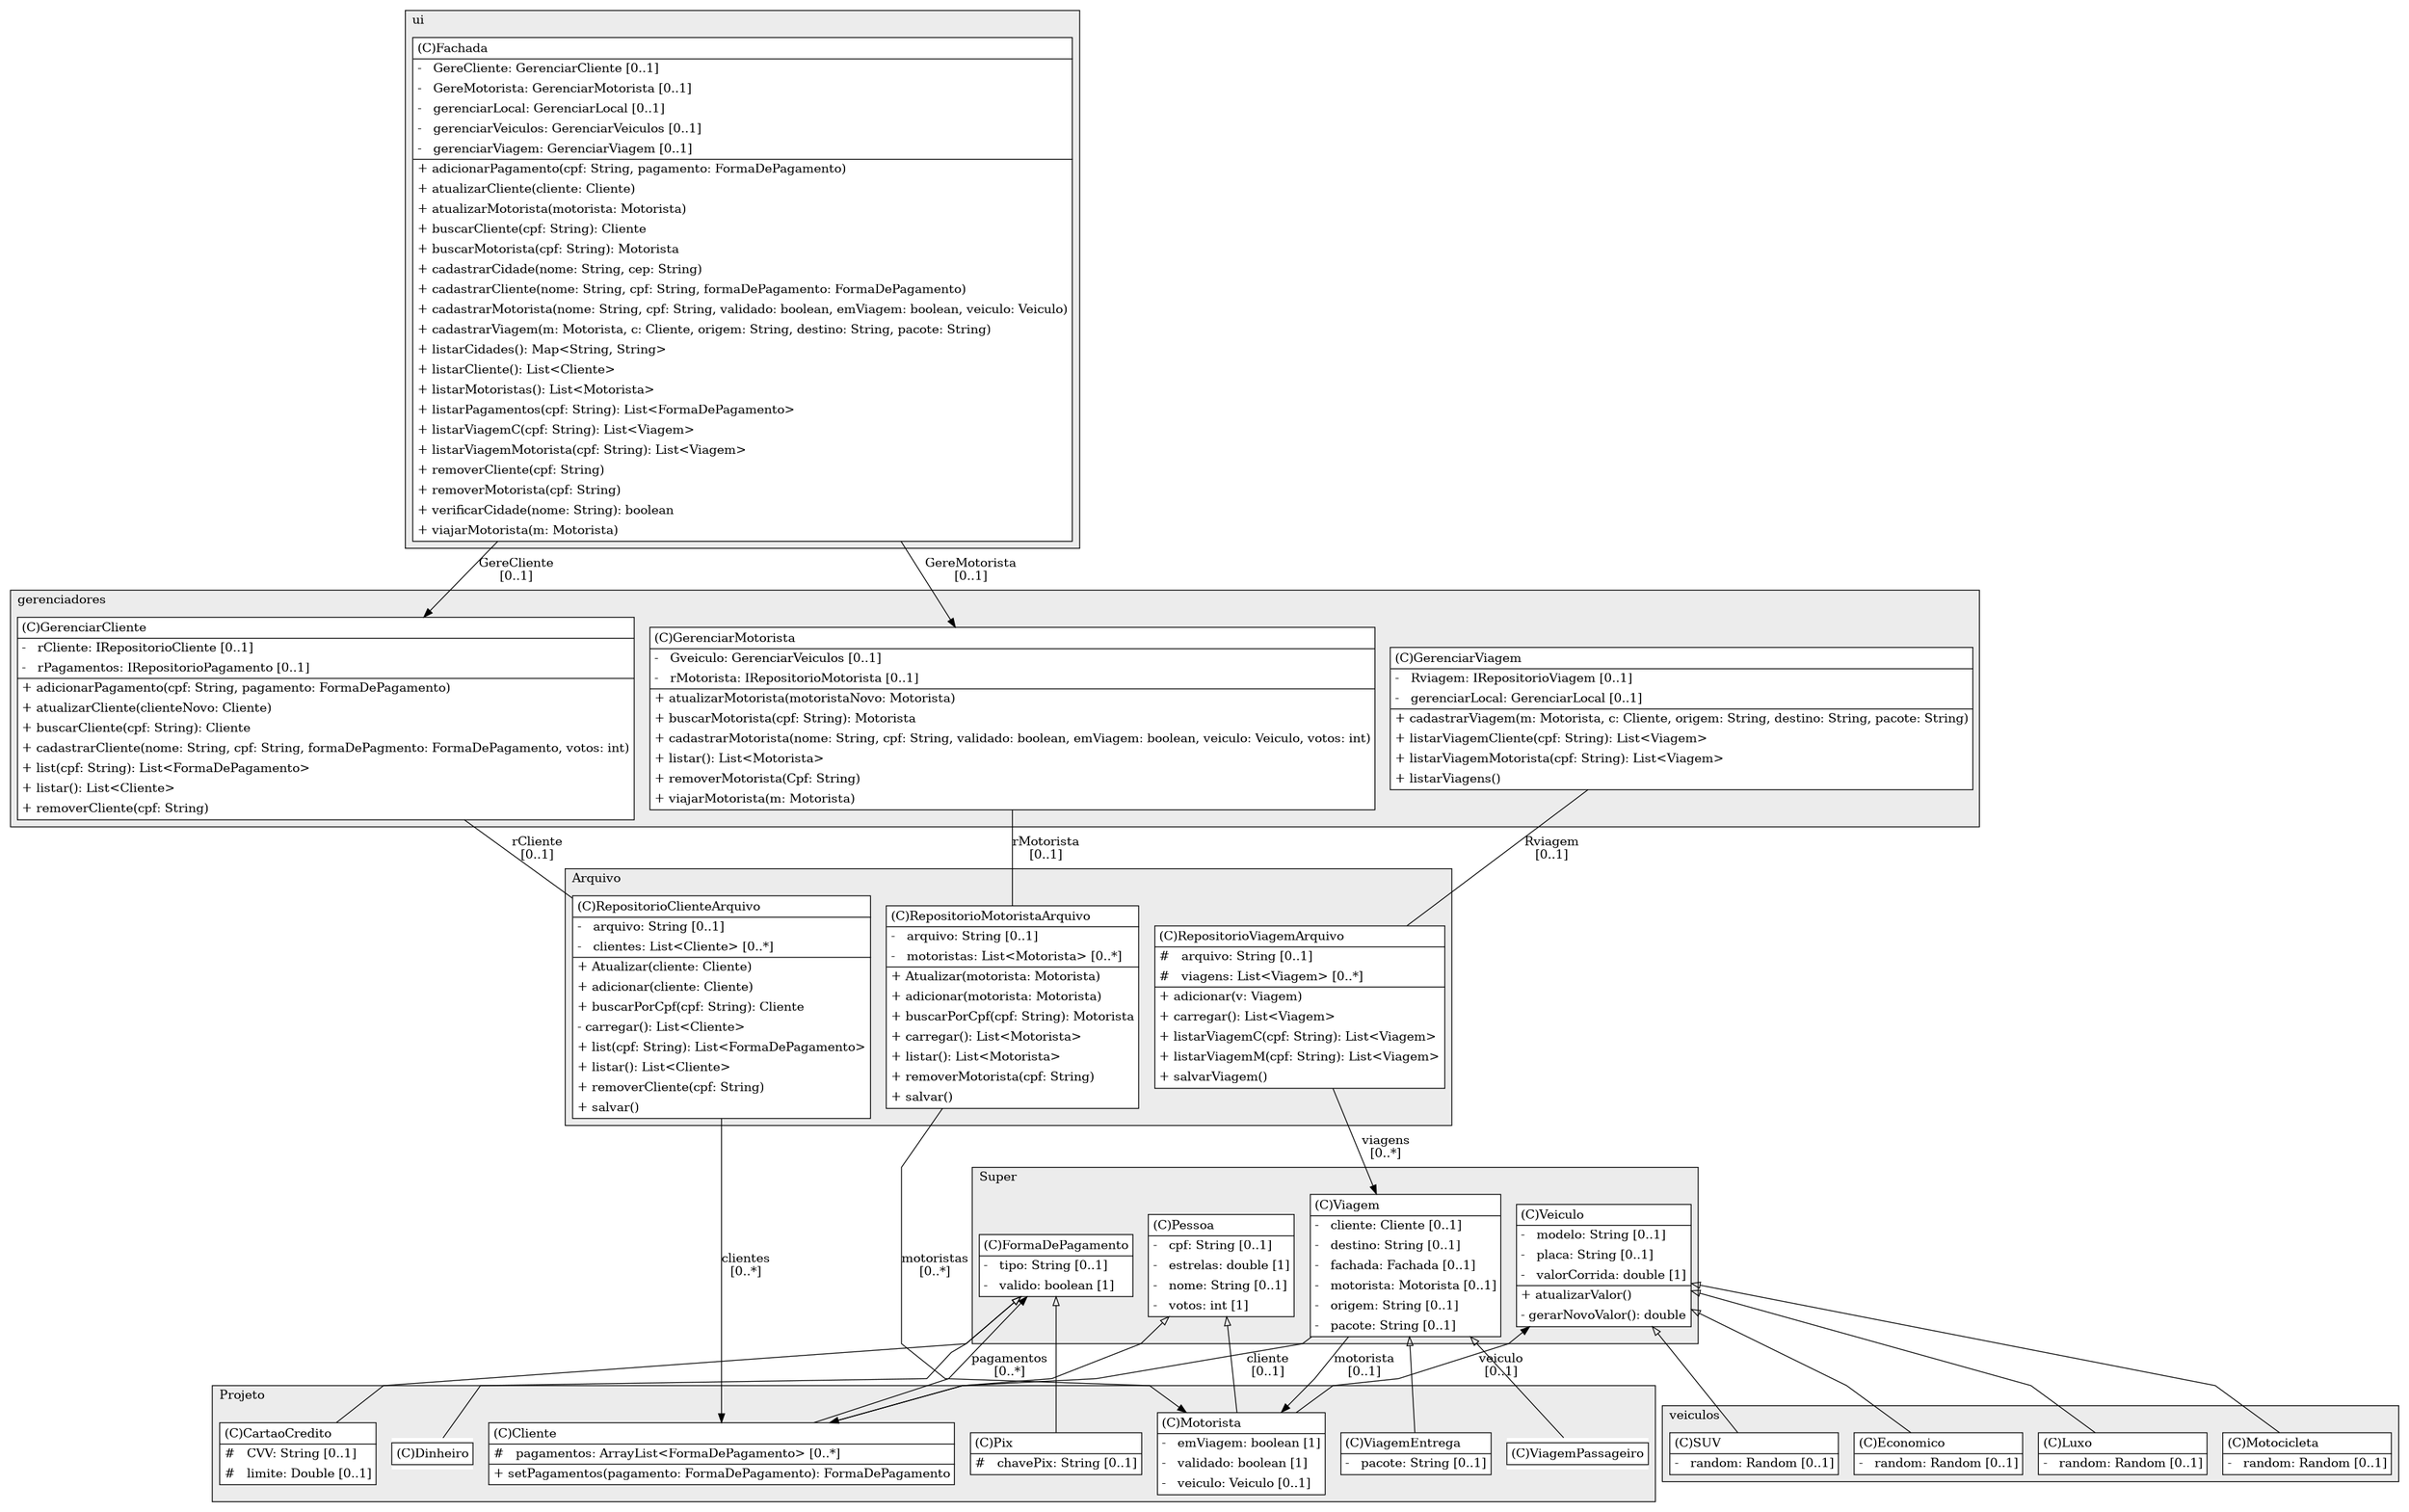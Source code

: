 @startuml

/' diagram meta data start
config=StructureConfiguration;
{
  "projectClassification": {
    "searchMode": "OpenProject", // OpenProject, AllProjects
    "includedProjects": "",
    "pathEndKeywords": "*.impl",
    "isClientPath": "",
    "isClientName": "",
    "isTestPath": "",
    "isTestName": "",
    "isMappingPath": "",
    "isMappingName": "",
    "isDataAccessPath": "",
    "isDataAccessName": "",
    "isDataStructurePath": "",
    "isDataStructureName": "",
    "isInterfaceStructuresPath": "",
    "isInterfaceStructuresName": "",
    "isEntryPointPath": "",
    "isEntryPointName": "",
    "treatFinalFieldsAsMandatory": false
  },
  "graphRestriction": {
    "classPackageExcludeFilter": "",
    "classPackageIncludeFilter": "",
    "classNameExcludeFilter": "",
    "classNameIncludeFilter": "",
    "methodNameExcludeFilter": "",
    "methodNameIncludeFilter": "",
    "removeByInheritance": "", // inheritance/annotation based filtering is done in a second step
    "removeByAnnotation": "",
    "removeByClassPackage": "", // cleanup the graph after inheritance/annotation based filtering is done
    "removeByClassName": "",
    "cutMappings": false,
    "cutEnum": true,
    "cutTests": true,
    "cutClient": true,
    "cutDataAccess": false,
    "cutInterfaceStructures": false,
    "cutDataStructures": false,
    "cutGetterAndSetter": true,
    "cutConstructors": true
  },
  "graphTraversal": {
    "forwardDepth": 6,
    "backwardDepth": 6,
    "classPackageExcludeFilter": "",
    "classPackageIncludeFilter": "",
    "classNameExcludeFilter": "",
    "classNameIncludeFilter": "",
    "methodNameExcludeFilter": "",
    "methodNameIncludeFilter": "",
    "hideMappings": false,
    "hideDataStructures": false,
    "hidePrivateMethods": true,
    "hideInterfaceCalls": true, // indirection: implementation -> interface (is hidden) -> implementation
    "onlyShowApplicationEntryPoints": false, // root node is included
    "useMethodCallsForStructureDiagram": "ForwardOnly" // ForwardOnly, BothDirections, No
  },
  "details": {
    "aggregation": "GroupByClass", // ByClass, GroupByClass, None
    "showClassGenericTypes": true,
    "showMethods": true,
    "showMethodParameterNames": true,
    "showMethodParameterTypes": true,
    "showMethodReturnType": true,
    "showPackageLevels": 2,
    "showDetailedClassStructure": true
  },
  "rootClass": "Projeto.Super.Pessoa",
  "extensionCallbackMethod": "" // qualified.class.name#methodName - signature: public static String method(String)
}
diagram meta data end '/



digraph g {
    rankdir="TB"
    splines=polyline
    

'nodes 
subgraph cluster_1355343107 { 
   	label=Projeto
	labeljust=l
	fillcolor="#ececec"
	style=filled
   
   CartaoCredito1355343107[
	label=<<TABLE BORDER="1" CELLBORDER="0" CELLPADDING="4" CELLSPACING="0">
<TR><TD ALIGN="LEFT" >(C)CartaoCredito</TD></TR>
<HR/>
<TR><TD ALIGN="LEFT" >#   CVV: String [0..1]</TD></TR>
<TR><TD ALIGN="LEFT" >#   limite: Double [0..1]</TD></TR>
</TABLE>>
	style=filled
	margin=0
	shape=plaintext
	fillcolor="#FFFFFF"
];

Cliente1355343107[
	label=<<TABLE BORDER="1" CELLBORDER="0" CELLPADDING="4" CELLSPACING="0">
<TR><TD ALIGN="LEFT" >(C)Cliente</TD></TR>
<HR/>
<TR><TD ALIGN="LEFT" >#   pagamentos: ArrayList&lt;FormaDePagamento&gt; [0..*]</TD></TR>
<HR/>
<TR><TD ALIGN="LEFT" >+ setPagamentos(pagamento: FormaDePagamento): FormaDePagamento</TD></TR>
</TABLE>>
	style=filled
	margin=0
	shape=plaintext
	fillcolor="#FFFFFF"
];

Dinheiro1355343107[
	label=<<TABLE BORDER="1" CELLBORDER="0" CELLPADDING="4" CELLSPACING="0">
<TR><TD ALIGN="LEFT" >(C)Dinheiro</TD></TR>
</TABLE>>
	style=filled
	margin=0
	shape=plaintext
	fillcolor="#FFFFFF"
];

Motorista1355343107[
	label=<<TABLE BORDER="1" CELLBORDER="0" CELLPADDING="4" CELLSPACING="0">
<TR><TD ALIGN="LEFT" >(C)Motorista</TD></TR>
<HR/>
<TR><TD ALIGN="LEFT" >-   emViagem: boolean [1]</TD></TR>
<TR><TD ALIGN="LEFT" >-   validado: boolean [1]</TD></TR>
<TR><TD ALIGN="LEFT" >-   veiculo: Veiculo [0..1]</TD></TR>
</TABLE>>
	style=filled
	margin=0
	shape=plaintext
	fillcolor="#FFFFFF"
];

Pix1355343107[
	label=<<TABLE BORDER="1" CELLBORDER="0" CELLPADDING="4" CELLSPACING="0">
<TR><TD ALIGN="LEFT" >(C)Pix</TD></TR>
<HR/>
<TR><TD ALIGN="LEFT" >#   chavePix: String [0..1]</TD></TR>
</TABLE>>
	style=filled
	margin=0
	shape=plaintext
	fillcolor="#FFFFFF"
];

ViagemEntrega1355343107[
	label=<<TABLE BORDER="1" CELLBORDER="0" CELLPADDING="4" CELLSPACING="0">
<TR><TD ALIGN="LEFT" >(C)ViagemEntrega</TD></TR>
<HR/>
<TR><TD ALIGN="LEFT" >-   pacote: String [0..1]</TD></TR>
</TABLE>>
	style=filled
	margin=0
	shape=plaintext
	fillcolor="#FFFFFF"
];

ViagemPassageiro1355343107[
	label=<<TABLE BORDER="1" CELLBORDER="0" CELLPADDING="4" CELLSPACING="0">
<TR><TD ALIGN="LEFT" >(C)ViagemPassageiro</TD></TR>
</TABLE>>
	style=filled
	margin=0
	shape=plaintext
	fillcolor="#FFFFFF"
];
} 

subgraph cluster_2037830212 { 
   	label=veiculos
	labeljust=l
	fillcolor="#ececec"
	style=filled
   
   Economico1123560753[
	label=<<TABLE BORDER="1" CELLBORDER="0" CELLPADDING="4" CELLSPACING="0">
<TR><TD ALIGN="LEFT" >(C)Economico</TD></TR>
<HR/>
<TR><TD ALIGN="LEFT" >-   random: Random [0..1]</TD></TR>
</TABLE>>
	style=filled
	margin=0
	shape=plaintext
	fillcolor="#FFFFFF"
];

Luxo1123560753[
	label=<<TABLE BORDER="1" CELLBORDER="0" CELLPADDING="4" CELLSPACING="0">
<TR><TD ALIGN="LEFT" >(C)Luxo</TD></TR>
<HR/>
<TR><TD ALIGN="LEFT" >-   random: Random [0..1]</TD></TR>
</TABLE>>
	style=filled
	margin=0
	shape=plaintext
	fillcolor="#FFFFFF"
];

Motocicleta1123560753[
	label=<<TABLE BORDER="1" CELLBORDER="0" CELLPADDING="4" CELLSPACING="0">
<TR><TD ALIGN="LEFT" >(C)Motocicleta</TD></TR>
<HR/>
<TR><TD ALIGN="LEFT" >-   random: Random [0..1]</TD></TR>
</TABLE>>
	style=filled
	margin=0
	shape=plaintext
	fillcolor="#FFFFFF"
];

SUV1123560753[
	label=<<TABLE BORDER="1" CELLBORDER="0" CELLPADDING="4" CELLSPACING="0">
<TR><TD ALIGN="LEFT" >(C)SUV</TD></TR>
<HR/>
<TR><TD ALIGN="LEFT" >-   random: Random [0..1]</TD></TR>
</TABLE>>
	style=filled
	margin=0
	shape=plaintext
	fillcolor="#FFFFFF"
];
} 

subgraph cluster_305864105 { 
   	label=gerenciadores
	labeljust=l
	fillcolor="#ececec"
	style=filled
   
   GerenciarCliente705003692[
	label=<<TABLE BORDER="1" CELLBORDER="0" CELLPADDING="4" CELLSPACING="0">
<TR><TD ALIGN="LEFT" >(C)GerenciarCliente</TD></TR>
<HR/>
<TR><TD ALIGN="LEFT" >-   rCliente: IRepositorioCliente [0..1]</TD></TR>
<TR><TD ALIGN="LEFT" >-   rPagamentos: IRepositorioPagamento [0..1]</TD></TR>
<HR/>
<TR><TD ALIGN="LEFT" >+ adicionarPagamento(cpf: String, pagamento: FormaDePagamento)</TD></TR>
<TR><TD ALIGN="LEFT" >+ atualizarCliente(clienteNovo: Cliente)</TD></TR>
<TR><TD ALIGN="LEFT" >+ buscarCliente(cpf: String): Cliente</TD></TR>
<TR><TD ALIGN="LEFT" >+ cadastrarCliente(nome: String, cpf: String, formaDePagmento: FormaDePagamento, votos: int)</TD></TR>
<TR><TD ALIGN="LEFT" >+ list(cpf: String): List&lt;FormaDePagamento&gt;</TD></TR>
<TR><TD ALIGN="LEFT" >+ listar(): List&lt;Cliente&gt;</TD></TR>
<TR><TD ALIGN="LEFT" >+ removerCliente(cpf: String)</TD></TR>
</TABLE>>
	style=filled
	margin=0
	shape=plaintext
	fillcolor="#FFFFFF"
];

GerenciarMotorista705003692[
	label=<<TABLE BORDER="1" CELLBORDER="0" CELLPADDING="4" CELLSPACING="0">
<TR><TD ALIGN="LEFT" >(C)GerenciarMotorista</TD></TR>
<HR/>
<TR><TD ALIGN="LEFT" >-   Gveiculo: GerenciarVeiculos [0..1]</TD></TR>
<TR><TD ALIGN="LEFT" >-   rMotorista: IRepositorioMotorista [0..1]</TD></TR>
<HR/>
<TR><TD ALIGN="LEFT" >+ atualizarMotorista(motoristaNovo: Motorista)</TD></TR>
<TR><TD ALIGN="LEFT" >+ buscarMotorista(cpf: String): Motorista</TD></TR>
<TR><TD ALIGN="LEFT" >+ cadastrarMotorista(nome: String, cpf: String, validado: boolean, emViagem: boolean, veiculo: Veiculo, votos: int)</TD></TR>
<TR><TD ALIGN="LEFT" >+ listar(): List&lt;Motorista&gt;</TD></TR>
<TR><TD ALIGN="LEFT" >+ removerMotorista(Cpf: String)</TD></TR>
<TR><TD ALIGN="LEFT" >+ viajarMotorista(m: Motorista)</TD></TR>
</TABLE>>
	style=filled
	margin=0
	shape=plaintext
	fillcolor="#FFFFFF"
];

GerenciarViagem705003692[
	label=<<TABLE BORDER="1" CELLBORDER="0" CELLPADDING="4" CELLSPACING="0">
<TR><TD ALIGN="LEFT" >(C)GerenciarViagem</TD></TR>
<HR/>
<TR><TD ALIGN="LEFT" >-   Rviagem: IRepositorioViagem [0..1]</TD></TR>
<TR><TD ALIGN="LEFT" >-   gerenciarLocal: GerenciarLocal [0..1]</TD></TR>
<HR/>
<TR><TD ALIGN="LEFT" >+ cadastrarViagem(m: Motorista, c: Cliente, origem: String, destino: String, pacote: String)</TD></TR>
<TR><TD ALIGN="LEFT" >+ listarViagemCliente(cpf: String): List&lt;Viagem&gt;</TD></TR>
<TR><TD ALIGN="LEFT" >+ listarViagemMotorista(cpf: String): List&lt;Viagem&gt;</TD></TR>
<TR><TD ALIGN="LEFT" >+ listarViagens()</TD></TR>
</TABLE>>
	style=filled
	margin=0
	shape=plaintext
	fillcolor="#FFFFFF"
];
} 

subgraph cluster_3732 { 
   	label=ui
	labeljust=l
	fillcolor="#ececec"
	style=filled
   
   Fachada38998879[
	label=<<TABLE BORDER="1" CELLBORDER="0" CELLPADDING="4" CELLSPACING="0">
<TR><TD ALIGN="LEFT" >(C)Fachada</TD></TR>
<HR/>
<TR><TD ALIGN="LEFT" >-   GereCliente: GerenciarCliente [0..1]</TD></TR>
<TR><TD ALIGN="LEFT" >-   GereMotorista: GerenciarMotorista [0..1]</TD></TR>
<TR><TD ALIGN="LEFT" >-   gerenciarLocal: GerenciarLocal [0..1]</TD></TR>
<TR><TD ALIGN="LEFT" >-   gerenciarVeiculos: GerenciarVeiculos [0..1]</TD></TR>
<TR><TD ALIGN="LEFT" >-   gerenciarViagem: GerenciarViagem [0..1]</TD></TR>
<HR/>
<TR><TD ALIGN="LEFT" >+ adicionarPagamento(cpf: String, pagamento: FormaDePagamento)</TD></TR>
<TR><TD ALIGN="LEFT" >+ atualizarCliente(cliente: Cliente)</TD></TR>
<TR><TD ALIGN="LEFT" >+ atualizarMotorista(motorista: Motorista)</TD></TR>
<TR><TD ALIGN="LEFT" >+ buscarCliente(cpf: String): Cliente</TD></TR>
<TR><TD ALIGN="LEFT" >+ buscarMotorista(cpf: String): Motorista</TD></TR>
<TR><TD ALIGN="LEFT" >+ cadastrarCidade(nome: String, cep: String)</TD></TR>
<TR><TD ALIGN="LEFT" >+ cadastrarCliente(nome: String, cpf: String, formaDePagamento: FormaDePagamento)</TD></TR>
<TR><TD ALIGN="LEFT" >+ cadastrarMotorista(nome: String, cpf: String, validado: boolean, emViagem: boolean, veiculo: Veiculo)</TD></TR>
<TR><TD ALIGN="LEFT" >+ cadastrarViagem(m: Motorista, c: Cliente, origem: String, destino: String, pacote: String)</TD></TR>
<TR><TD ALIGN="LEFT" >+ listarCidades(): Map&lt;String, String&gt;</TD></TR>
<TR><TD ALIGN="LEFT" >+ listarCliente(): List&lt;Cliente&gt;</TD></TR>
<TR><TD ALIGN="LEFT" >+ listarMotoristas(): List&lt;Motorista&gt;</TD></TR>
<TR><TD ALIGN="LEFT" >+ listarPagamentos(cpf: String): List&lt;FormaDePagamento&gt;</TD></TR>
<TR><TD ALIGN="LEFT" >+ listarViagemC(cpf: String): List&lt;Viagem&gt;</TD></TR>
<TR><TD ALIGN="LEFT" >+ listarViagemMotorista(cpf: String): List&lt;Viagem&gt;</TD></TR>
<TR><TD ALIGN="LEFT" >+ removerCliente(cpf: String)</TD></TR>
<TR><TD ALIGN="LEFT" >+ removerMotorista(cpf: String)</TD></TR>
<TR><TD ALIGN="LEFT" >+ verificarCidade(nome: String): boolean</TD></TR>
<TR><TD ALIGN="LEFT" >+ viajarMotorista(m: Motorista)</TD></TR>
</TABLE>>
	style=filled
	margin=0
	shape=plaintext
	fillcolor="#FFFFFF"
];
} 

subgraph cluster_80248667 { 
   	label=Super
	labeljust=l
	fillcolor="#ececec"
	style=filled
   
   FormaDePagamento2143503024[
	label=<<TABLE BORDER="1" CELLBORDER="0" CELLPADDING="4" CELLSPACING="0">
<TR><TD ALIGN="LEFT" >(C)FormaDePagamento</TD></TR>
<HR/>
<TR><TD ALIGN="LEFT" >-   tipo: String [0..1]</TD></TR>
<TR><TD ALIGN="LEFT" >-   valido: boolean [1]</TD></TR>
</TABLE>>
	style=filled
	margin=0
	shape=plaintext
	fillcolor="#FFFFFF"
];

Pessoa2143503024[
	label=<<TABLE BORDER="1" CELLBORDER="0" CELLPADDING="4" CELLSPACING="0">
<TR><TD ALIGN="LEFT" >(C)Pessoa</TD></TR>
<HR/>
<TR><TD ALIGN="LEFT" >-   cpf: String [0..1]</TD></TR>
<TR><TD ALIGN="LEFT" >-   estrelas: double [1]</TD></TR>
<TR><TD ALIGN="LEFT" >-   nome: String [0..1]</TD></TR>
<TR><TD ALIGN="LEFT" >-   votos: int [1]</TD></TR>
</TABLE>>
	style=filled
	margin=0
	shape=plaintext
	fillcolor="#FFFFFF"
];

Veiculo2143503024[
	label=<<TABLE BORDER="1" CELLBORDER="0" CELLPADDING="4" CELLSPACING="0">
<TR><TD ALIGN="LEFT" >(C)Veiculo</TD></TR>
<HR/>
<TR><TD ALIGN="LEFT" >-   modelo: String [0..1]</TD></TR>
<TR><TD ALIGN="LEFT" >-   placa: String [0..1]</TD></TR>
<TR><TD ALIGN="LEFT" >-   valorCorrida: double [1]</TD></TR>
<HR/>
<TR><TD ALIGN="LEFT" >+ atualizarValor()</TD></TR>
<TR><TD ALIGN="LEFT" >- gerarNovoValor(): double</TD></TR>
</TABLE>>
	style=filled
	margin=0
	shape=plaintext
	fillcolor="#FFFFFF"
];

Viagem2143503024[
	label=<<TABLE BORDER="1" CELLBORDER="0" CELLPADDING="4" CELLSPACING="0">
<TR><TD ALIGN="LEFT" >(C)Viagem</TD></TR>
<HR/>
<TR><TD ALIGN="LEFT" >-   cliente: Cliente [0..1]</TD></TR>
<TR><TD ALIGN="LEFT" >-   destino: String [0..1]</TD></TR>
<TR><TD ALIGN="LEFT" >-   fachada: Fachada [0..1]</TD></TR>
<TR><TD ALIGN="LEFT" >-   motorista: Motorista [0..1]</TD></TR>
<TR><TD ALIGN="LEFT" >-   origem: String [0..1]</TD></TR>
<TR><TD ALIGN="LEFT" >-   pacote: String [0..1]</TD></TR>
</TABLE>>
	style=filled
	margin=0
	shape=plaintext
	fillcolor="#FFFFFF"
];
} 

subgraph cluster_929868429 { 
   	label=Arquivo
	labeljust=l
	fillcolor="#ececec"
	style=filled
   
   RepositorioClienteArquivo557585246[
	label=<<TABLE BORDER="1" CELLBORDER="0" CELLPADDING="4" CELLSPACING="0">
<TR><TD ALIGN="LEFT" >(C)RepositorioClienteArquivo</TD></TR>
<HR/>
<TR><TD ALIGN="LEFT" >-   arquivo: String [0..1]</TD></TR>
<TR><TD ALIGN="LEFT" >-   clientes: List&lt;Cliente&gt; [0..*]</TD></TR>
<HR/>
<TR><TD ALIGN="LEFT" >+ Atualizar(cliente: Cliente)</TD></TR>
<TR><TD ALIGN="LEFT" >+ adicionar(cliente: Cliente)</TD></TR>
<TR><TD ALIGN="LEFT" >+ buscarPorCpf(cpf: String): Cliente</TD></TR>
<TR><TD ALIGN="LEFT" >- carregar(): List&lt;Cliente&gt;</TD></TR>
<TR><TD ALIGN="LEFT" >+ list(cpf: String): List&lt;FormaDePagamento&gt;</TD></TR>
<TR><TD ALIGN="LEFT" >+ listar(): List&lt;Cliente&gt;</TD></TR>
<TR><TD ALIGN="LEFT" >+ removerCliente(cpf: String)</TD></TR>
<TR><TD ALIGN="LEFT" >+ salvar()</TD></TR>
</TABLE>>
	style=filled
	margin=0
	shape=plaintext
	fillcolor="#FFFFFF"
];

RepositorioMotoristaArquivo557585246[
	label=<<TABLE BORDER="1" CELLBORDER="0" CELLPADDING="4" CELLSPACING="0">
<TR><TD ALIGN="LEFT" >(C)RepositorioMotoristaArquivo</TD></TR>
<HR/>
<TR><TD ALIGN="LEFT" >-   arquivo: String [0..1]</TD></TR>
<TR><TD ALIGN="LEFT" >-   motoristas: List&lt;Motorista&gt; [0..*]</TD></TR>
<HR/>
<TR><TD ALIGN="LEFT" >+ Atualizar(motorista: Motorista)</TD></TR>
<TR><TD ALIGN="LEFT" >+ adicionar(motorista: Motorista)</TD></TR>
<TR><TD ALIGN="LEFT" >+ buscarPorCpf(cpf: String): Motorista</TD></TR>
<TR><TD ALIGN="LEFT" >+ carregar(): List&lt;Motorista&gt;</TD></TR>
<TR><TD ALIGN="LEFT" >+ listar(): List&lt;Motorista&gt;</TD></TR>
<TR><TD ALIGN="LEFT" >+ removerMotorista(cpf: String)</TD></TR>
<TR><TD ALIGN="LEFT" >+ salvar()</TD></TR>
</TABLE>>
	style=filled
	margin=0
	shape=plaintext
	fillcolor="#FFFFFF"
];

RepositorioViagemArquivo557585246[
	label=<<TABLE BORDER="1" CELLBORDER="0" CELLPADDING="4" CELLSPACING="0">
<TR><TD ALIGN="LEFT" >(C)RepositorioViagemArquivo</TD></TR>
<HR/>
<TR><TD ALIGN="LEFT" >#   arquivo: String [0..1]</TD></TR>
<TR><TD ALIGN="LEFT" >#   viagens: List&lt;Viagem&gt; [0..*]</TD></TR>
<HR/>
<TR><TD ALIGN="LEFT" >+ adicionar(v: Viagem)</TD></TR>
<TR><TD ALIGN="LEFT" >+ carregar(): List&lt;Viagem&gt;</TD></TR>
<TR><TD ALIGN="LEFT" >+ listarViagemC(cpf: String): List&lt;Viagem&gt;</TD></TR>
<TR><TD ALIGN="LEFT" >+ listarViagemM(cpf: String): List&lt;Viagem&gt;</TD></TR>
<TR><TD ALIGN="LEFT" >+ salvarViagem()</TD></TR>
</TABLE>>
	style=filled
	margin=0
	shape=plaintext
	fillcolor="#FFFFFF"
];
} 

'edges    
Cliente1355343107 -> FormaDePagamento2143503024[label="pagamentos
[0..*]"];
Fachada38998879 -> GerenciarCliente705003692[label="GereCliente
[0..1]"];
Fachada38998879 -> GerenciarMotorista705003692[label="GereMotorista
[0..1]"];
FormaDePagamento2143503024 -> CartaoCredito1355343107[arrowhead=none, arrowtail=empty, dir=both];
FormaDePagamento2143503024 -> Dinheiro1355343107[arrowhead=none, arrowtail=empty, dir=both];
FormaDePagamento2143503024 -> Pix1355343107[arrowhead=none, arrowtail=empty, dir=both];
GerenciarCliente705003692 -> RepositorioClienteArquivo557585246[label="rCliente
[0..1]", arrowhead=none];
GerenciarMotorista705003692 -> RepositorioMotoristaArquivo557585246[label="rMotorista
[0..1]", arrowhead=none];
GerenciarViagem705003692 -> RepositorioViagemArquivo557585246[label="Rviagem
[0..1]", arrowhead=none];
Motorista1355343107 -> Veiculo2143503024[label="veiculo
[0..1]"];
Pessoa2143503024 -> Cliente1355343107[arrowhead=none, arrowtail=empty, dir=both];
Pessoa2143503024 -> Motorista1355343107[arrowhead=none, arrowtail=empty, dir=both];
RepositorioClienteArquivo557585246 -> Cliente1355343107[label="clientes
[0..*]"];
RepositorioMotoristaArquivo557585246 -> Motorista1355343107[label="motoristas
[0..*]"];
RepositorioViagemArquivo557585246 -> Viagem2143503024[label="viagens
[0..*]"];
Veiculo2143503024 -> Economico1123560753[arrowhead=none, arrowtail=empty, dir=both];
Veiculo2143503024 -> Luxo1123560753[arrowhead=none, arrowtail=empty, dir=both];
Veiculo2143503024 -> Motocicleta1123560753[arrowhead=none, arrowtail=empty, dir=both];
Veiculo2143503024 -> SUV1123560753[arrowhead=none, arrowtail=empty, dir=both];
Viagem2143503024 -> Cliente1355343107[label="cliente
[0..1]"];
Viagem2143503024 -> Motorista1355343107[label="motorista
[0..1]"];
Viagem2143503024 -> ViagemEntrega1355343107[arrowhead=none, arrowtail=empty, dir=both];
Viagem2143503024 -> ViagemPassageiro1355343107[arrowhead=none, arrowtail=empty, dir=both];
    
}
@enduml